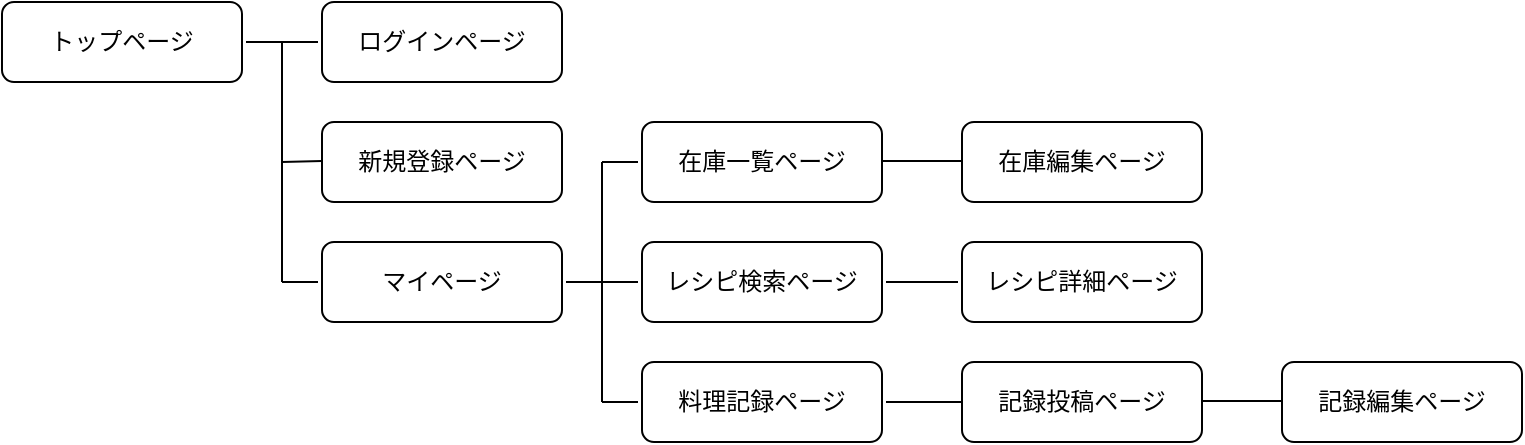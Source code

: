 <mxfile>
    <diagram id="ePQVBLWQ8LGnTlo-ev_k" name="ページ1">
        <mxGraphModel dx="640" dy="547" grid="1" gridSize="10" guides="1" tooltips="1" connect="1" arrows="1" fold="1" page="1" pageScale="1" pageWidth="827" pageHeight="1169" math="0" shadow="0">
            <root>
                <mxCell id="0"/>
                <mxCell id="1" parent="0"/>
                <mxCell id="2" value="トップページ" style="whiteSpace=wrap;html=1;align=center;perimeterSpacing=2;rounded=1;" parent="1" vertex="1">
                    <mxGeometry x="40" y="40" width="120" height="40" as="geometry"/>
                </mxCell>
                <mxCell id="3" value="ログインページ" style="whiteSpace=wrap;html=1;align=center;perimeterSpacing=2;rounded=1;" parent="1" vertex="1">
                    <mxGeometry x="200" y="40" width="120" height="40" as="geometry"/>
                </mxCell>
                <mxCell id="4" value="新規登録ページ" style="whiteSpace=wrap;html=1;align=center;perimeterSpacing=2;rounded=1;" parent="1" vertex="1">
                    <mxGeometry x="200" y="100" width="120" height="40" as="geometry"/>
                </mxCell>
                <mxCell id="5" value="マイページ" style="whiteSpace=wrap;html=1;align=center;perimeterSpacing=2;rounded=1;" parent="1" vertex="1">
                    <mxGeometry x="200" y="160" width="120" height="40" as="geometry"/>
                </mxCell>
                <mxCell id="6" value="在庫一覧ページ" style="whiteSpace=wrap;html=1;align=center;perimeterSpacing=2;rounded=1;" parent="1" vertex="1">
                    <mxGeometry x="360" y="100" width="120" height="40" as="geometry"/>
                </mxCell>
                <mxCell id="7" value="レシピ検索ページ" style="whiteSpace=wrap;html=1;align=center;perimeterSpacing=2;rounded=1;" parent="1" vertex="1">
                    <mxGeometry x="360" y="160" width="120" height="40" as="geometry"/>
                </mxCell>
                <mxCell id="8" value="料理記録ページ" style="whiteSpace=wrap;html=1;align=center;perimeterSpacing=2;rounded=1;" parent="1" vertex="1">
                    <mxGeometry x="360" y="220" width="120" height="40" as="geometry"/>
                </mxCell>
                <mxCell id="10" value="在庫編集ページ" style="whiteSpace=wrap;html=1;align=center;perimeterSpacing=2;rounded=1;" parent="1" vertex="1">
                    <mxGeometry x="520" y="100" width="120" height="40" as="geometry"/>
                </mxCell>
                <mxCell id="11" value="レシピ詳細ページ" style="whiteSpace=wrap;html=1;align=center;perimeterSpacing=2;rounded=1;" parent="1" vertex="1">
                    <mxGeometry x="520" y="160" width="120" height="40" as="geometry"/>
                </mxCell>
                <mxCell id="12" value="記録投稿ページ" style="whiteSpace=wrap;html=1;align=center;perimeterSpacing=2;rounded=1;" parent="1" vertex="1">
                    <mxGeometry x="520" y="220" width="120" height="40" as="geometry"/>
                </mxCell>
                <mxCell id="13" value="記録編集ページ" style="whiteSpace=wrap;html=1;align=center;perimeterSpacing=2;rounded=1;" parent="1" vertex="1">
                    <mxGeometry x="680" y="220" width="120" height="40" as="geometry"/>
                </mxCell>
                <mxCell id="18" value="" style="endArrow=none;html=1;rounded=0;" parent="1" edge="1">
                    <mxGeometry relative="1" as="geometry">
                        <mxPoint x="480" y="119.5" as="sourcePoint"/>
                        <mxPoint x="520" y="119.5" as="targetPoint"/>
                    </mxGeometry>
                </mxCell>
                <mxCell id="21" value="" style="endArrow=none;html=1;rounded=0;" parent="1" edge="1">
                    <mxGeometry relative="1" as="geometry">
                        <mxPoint x="640" y="239.5" as="sourcePoint"/>
                        <mxPoint x="680" y="239.5" as="targetPoint"/>
                    </mxGeometry>
                </mxCell>
                <mxCell id="25" value="" style="endArrow=none;html=1;rounded=0;entryX=1;entryY=0.5;entryDx=0;entryDy=0;" parent="1" target="8" edge="1">
                    <mxGeometry relative="1" as="geometry">
                        <mxPoint x="520" y="240" as="sourcePoint"/>
                        <mxPoint x="690" y="249.5" as="targetPoint"/>
                    </mxGeometry>
                </mxCell>
                <mxCell id="28" value="" style="endArrow=none;html=1;rounded=0;exitX=1;exitY=0.5;exitDx=0;exitDy=0;entryX=0;entryY=0.5;entryDx=0;entryDy=0;" parent="1" source="7" target="11" edge="1">
                    <mxGeometry relative="1" as="geometry">
                        <mxPoint x="490" y="129.5" as="sourcePoint"/>
                        <mxPoint x="530" y="129.5" as="targetPoint"/>
                        <Array as="points">
                            <mxPoint x="500" y="180"/>
                        </Array>
                    </mxGeometry>
                </mxCell>
                <mxCell id="29" value="" style="endArrow=none;html=1;rounded=0;entryX=0;entryY=0.5;entryDx=0;entryDy=0;exitX=1;exitY=0.5;exitDx=0;exitDy=0;" parent="1" target="3" edge="1" source="2">
                    <mxGeometry relative="1" as="geometry">
                        <mxPoint x="180" y="60" as="sourcePoint"/>
                        <mxPoint x="530" y="369.5" as="targetPoint"/>
                        <Array as="points"/>
                    </mxGeometry>
                </mxCell>
                <mxCell id="32" value="" style="endArrow=none;html=1;rounded=0;" parent="1" edge="1">
                    <mxGeometry relative="1" as="geometry">
                        <mxPoint x="180" y="120" as="sourcePoint"/>
                        <mxPoint x="200" y="119.5" as="targetPoint"/>
                    </mxGeometry>
                </mxCell>
                <mxCell id="33" value="" style="endArrow=none;html=1;rounded=0;entryX=0;entryY=0.5;entryDx=0;entryDy=0;" parent="1" target="5" edge="1">
                    <mxGeometry relative="1" as="geometry">
                        <mxPoint x="180" y="180" as="sourcePoint"/>
                        <mxPoint x="210" y="129.5" as="targetPoint"/>
                    </mxGeometry>
                </mxCell>
                <mxCell id="34" value="" style="endArrow=none;html=1;rounded=0;entryX=0;entryY=0.5;entryDx=0;entryDy=0;" parent="1" target="6" edge="1">
                    <mxGeometry relative="1" as="geometry">
                        <mxPoint x="340" y="120" as="sourcePoint"/>
                        <mxPoint x="210" y="129.5" as="targetPoint"/>
                    </mxGeometry>
                </mxCell>
                <mxCell id="35" value="" style="endArrow=none;html=1;rounded=0;entryX=0;entryY=0.5;entryDx=0;entryDy=0;exitX=1;exitY=0.5;exitDx=0;exitDy=0;" parent="1" target="7" edge="1" source="5">
                    <mxGeometry relative="1" as="geometry">
                        <mxPoint x="180" y="300" as="sourcePoint"/>
                        <mxPoint x="210" y="129.5" as="targetPoint"/>
                    </mxGeometry>
                </mxCell>
                <mxCell id="36" value="" style="endArrow=none;html=1;rounded=0;exitX=0;exitY=0.5;exitDx=0;exitDy=0;" edge="1" parent="1" source="8">
                    <mxGeometry relative="1" as="geometry">
                        <mxPoint x="530" y="250" as="sourcePoint"/>
                        <mxPoint x="340" y="240" as="targetPoint"/>
                        <Array as="points"/>
                    </mxGeometry>
                </mxCell>
                <mxCell id="37" value="" style="endArrow=none;html=1;rounded=0;" edge="1" parent="1">
                    <mxGeometry relative="1" as="geometry">
                        <mxPoint x="180" y="60" as="sourcePoint"/>
                        <mxPoint x="180" y="180" as="targetPoint"/>
                    </mxGeometry>
                </mxCell>
                <mxCell id="39" value="" style="endArrow=none;html=1;rounded=0;" edge="1" parent="1">
                    <mxGeometry relative="1" as="geometry">
                        <mxPoint x="340" y="120" as="sourcePoint"/>
                        <mxPoint x="340" y="240" as="targetPoint"/>
                    </mxGeometry>
                </mxCell>
            </root>
        </mxGraphModel>
    </diagram>
</mxfile>